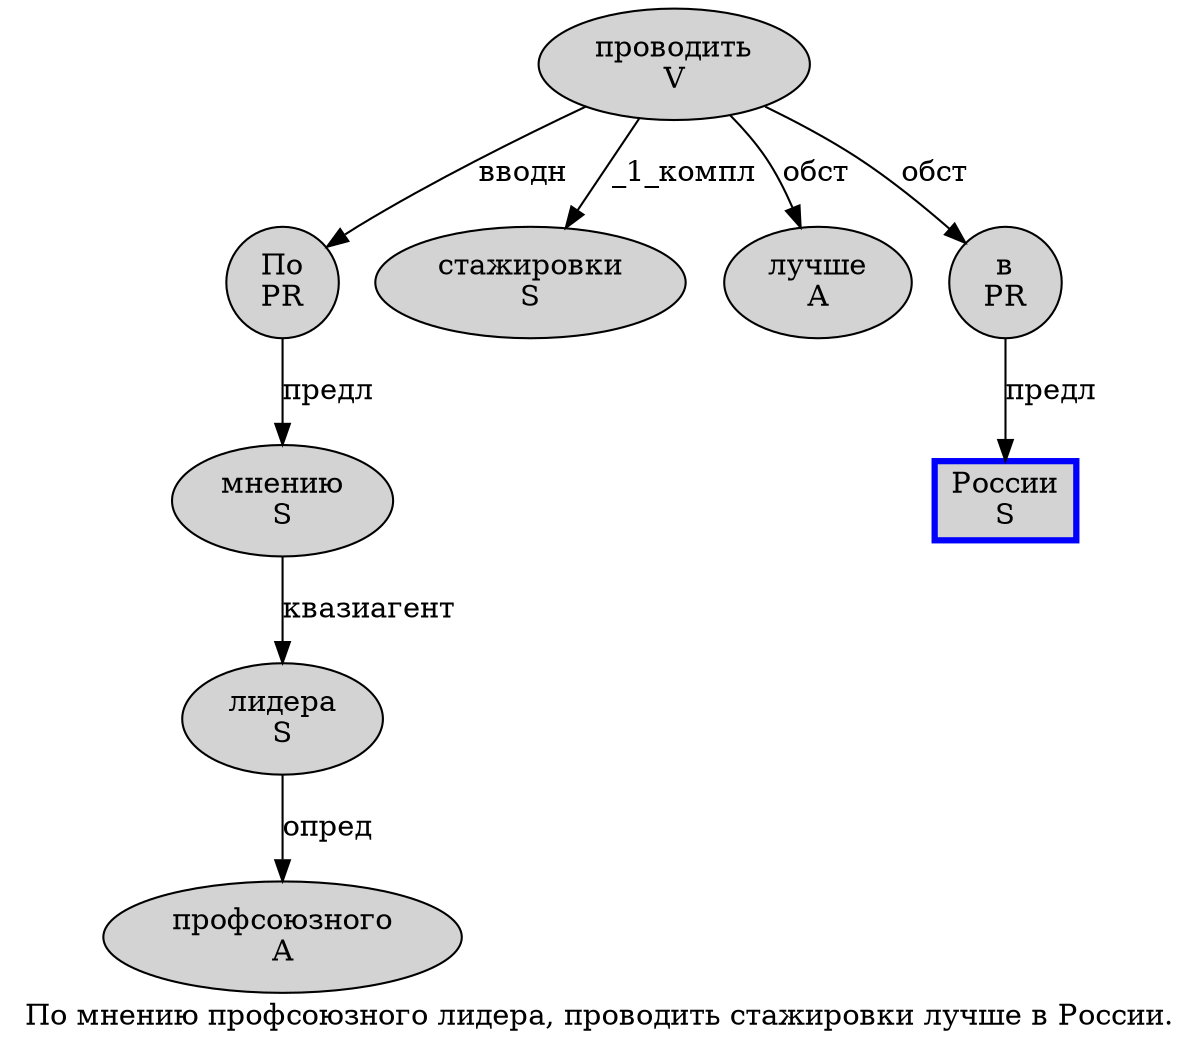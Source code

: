 digraph SENTENCE_460 {
	graph [label="По мнению профсоюзного лидера, проводить стажировки лучше в России."]
	node [style=filled]
		0 [label="По
PR" color="" fillcolor=lightgray penwidth=1 shape=ellipse]
		1 [label="мнению
S" color="" fillcolor=lightgray penwidth=1 shape=ellipse]
		2 [label="профсоюзного
A" color="" fillcolor=lightgray penwidth=1 shape=ellipse]
		3 [label="лидера
S" color="" fillcolor=lightgray penwidth=1 shape=ellipse]
		5 [label="проводить
V" color="" fillcolor=lightgray penwidth=1 shape=ellipse]
		6 [label="стажировки
S" color="" fillcolor=lightgray penwidth=1 shape=ellipse]
		7 [label="лучше
A" color="" fillcolor=lightgray penwidth=1 shape=ellipse]
		8 [label="в
PR" color="" fillcolor=lightgray penwidth=1 shape=ellipse]
		9 [label="России
S" color=blue fillcolor=lightgray penwidth=3 shape=box]
			8 -> 9 [label="предл"]
			5 -> 0 [label="вводн"]
			5 -> 6 [label="_1_компл"]
			5 -> 7 [label="обст"]
			5 -> 8 [label="обст"]
			0 -> 1 [label="предл"]
			1 -> 3 [label="квазиагент"]
			3 -> 2 [label="опред"]
}